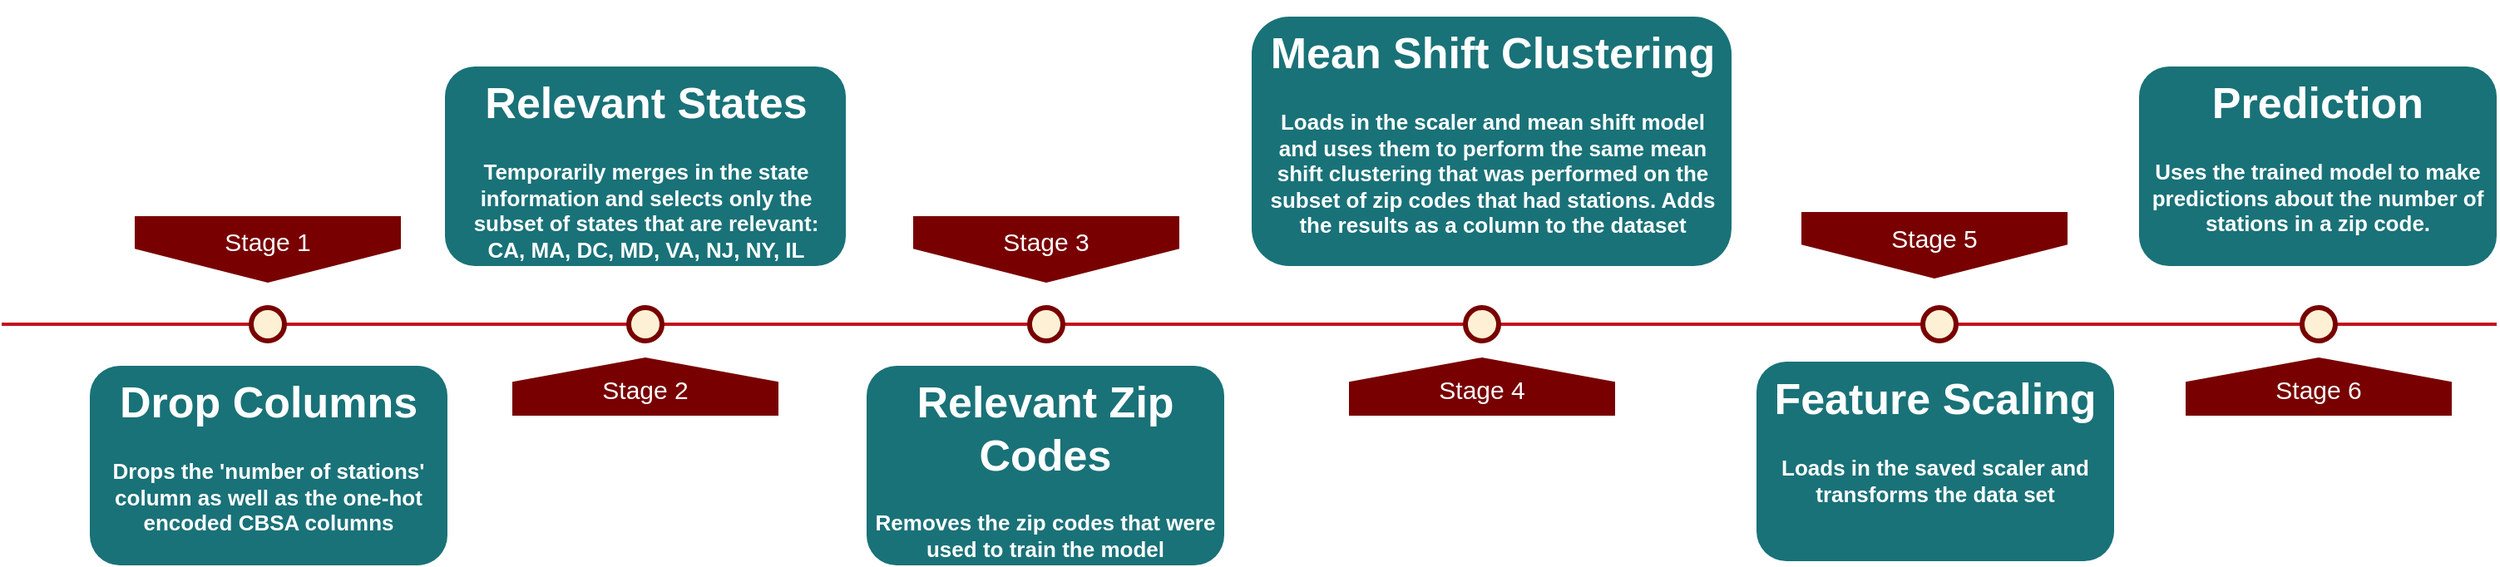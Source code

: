 <mxfile version="14.5.3" type="device"><diagram name="Page-1" id="82e54ff1-d628-8f03-85c4-9753963a91cd"><mxGraphModel dx="1038" dy="491" grid="1" gridSize="10" guides="1" tooltips="1" connect="1" arrows="1" fold="1" page="1" pageScale="1" pageWidth="1100" pageHeight="850" background="#ffffff" math="0" shadow="0"><root><mxCell id="0"/><mxCell id="1" parent="0"/><mxCell id="4ec97bd9e5d20128-1" value="" style="line;strokeWidth=2;html=1;fillColor=none;fontSize=28;fontColor=#004D99;strokeColor=#C1121F;" parent="1" vertex="1"><mxGeometry x="40" y="400" width="1000" height="10" as="geometry"/></mxCell><mxCell id="4ec97bd9e5d20128-5" value="Stage 1" style="shape=offPageConnector;whiteSpace=wrap;html=1;fontSize=15;fontColor=#FFFFFF;size=0.509;verticalAlign=top;strokeColor=none;fillColor=#780000;" parent="1" vertex="1"><mxGeometry x="120" y="340" width="160" height="40" as="geometry"/></mxCell><mxCell id="4ec97bd9e5d20128-6" value="&lt;span&gt;Stage 3&lt;/span&gt;" style="shape=offPageConnector;whiteSpace=wrap;html=1;fontSize=15;fontColor=#FFFFFF;size=0.509;verticalAlign=top;strokeColor=none;fillColor=#780000;" parent="1" vertex="1"><mxGeometry x="588" y="340" width="160" height="40" as="geometry"/></mxCell><mxCell id="4ec97bd9e5d20128-7" value="&lt;span&gt;Stage 2&lt;/span&gt;" style="shape=offPageConnector;whiteSpace=wrap;html=1;fontSize=15;fontColor=#FFFFFF;size=0.418;flipV=1;verticalAlign=bottom;strokeColor=none;spacingBottom=4;fillColor=#780000;" parent="1" vertex="1"><mxGeometry x="347" y="425" width="160" height="35" as="geometry"/></mxCell><mxCell id="4ec97bd9e5d20128-8" value="&lt;span&gt;Stage 4&lt;/span&gt;" style="shape=offPageConnector;whiteSpace=wrap;html=1;fontSize=15;fontColor=#FFFFFF;size=0.418;flipV=1;verticalAlign=bottom;strokeColor=none;spacingBottom=4;fillColor=#780000;" parent="1" vertex="1"><mxGeometry x="850" y="425" width="160" height="35" as="geometry"/></mxCell><mxCell id="4ec97bd9e5d20128-9" value="" style="ellipse;whiteSpace=wrap;html=1;fontSize=28;fontColor=#004D99;strokeWidth=3;strokeColor=#780000;fillColor=#FDF0D5;" parent="1" vertex="1"><mxGeometry x="190" y="395" width="20" height="20" as="geometry"/></mxCell><mxCell id="4ec97bd9e5d20128-14" value="&lt;h1&gt;Drop Columns&lt;/h1&gt;&lt;p&gt;Drops the 'number of stations' column as well as the one-hot encoded CBSA columns&lt;/p&gt;" style="text;html=1;spacing=5;spacingTop=-20;whiteSpace=wrap;overflow=hidden;strokeColor=none;strokeWidth=3;fontSize=13;align=center;rounded=1;fillColor=#197278;fontColor=#FFFFFF;fontStyle=1" parent="1" vertex="1"><mxGeometry x="93" y="430" width="215" height="120" as="geometry"/></mxCell><mxCell id="4ec97bd9e5d20128-16" value="&lt;h1&gt;Relevant States&lt;/h1&gt;&lt;p&gt;Temporarily merges in the state information and selects only the subset of states that are relevant: CA, MA, DC, MD, VA, NJ, NY, IL&lt;/p&gt;" style="text;html=1;spacing=5;spacingTop=-20;whiteSpace=wrap;overflow=hidden;strokeColor=none;strokeWidth=3;fontSize=13;align=center;rounded=1;fillColor=#197278;fontColor=#FFFFFF;fontStyle=1" parent="1" vertex="1"><mxGeometry x="306.5" y="250" width="241" height="120" as="geometry"/></mxCell><mxCell id="4ec97bd9e5d20128-17" value="&lt;h1&gt;Relevant Zip Codes&lt;/h1&gt;&lt;p&gt;Removes the zip codes that were used to train the model&lt;/p&gt;" style="text;html=1;spacing=5;spacingTop=-20;whiteSpace=wrap;overflow=hidden;strokeColor=none;strokeWidth=3;fontSize=13;align=center;rounded=1;fillColor=#197278;fontColor=#FFFFFF;fontStyle=1" parent="1" vertex="1"><mxGeometry x="560" y="430" width="215" height="120" as="geometry"/></mxCell><mxCell id="4ec97bd9e5d20128-18" value="&lt;h1&gt;Mean Shift Clustering&lt;/h1&gt;&lt;p&gt;Loads in the scaler and mean shift model and uses them to perform the same mean shift clustering that was performed on the subset of zip codes that had stations. Adds the results as a column to the dataset&lt;/p&gt;" style="text;html=1;spacing=5;spacingTop=-20;whiteSpace=wrap;overflow=hidden;strokeColor=none;strokeWidth=3;fontSize=13;align=center;rounded=1;fillColor=#197278;fontColor=#FFFFFF;fontStyle=1" parent="1" vertex="1"><mxGeometry x="791.5" y="220" width="288.5" height="150" as="geometry"/></mxCell><mxCell id="TyJvS22U6epao48yPXK1-1" value="" style="line;strokeWidth=2;html=1;fillColor=none;fontSize=28;fontColor=#004D99;strokeColor=#C1121F;" vertex="1" parent="1"><mxGeometry x="1020" y="400" width="520" height="10" as="geometry"/></mxCell><mxCell id="TyJvS22U6epao48yPXK1-2" value="Stage 5" style="shape=offPageConnector;whiteSpace=wrap;html=1;fontSize=15;fontColor=#FFFFFF;size=0.509;verticalAlign=top;strokeColor=none;fillColor=#780000;" vertex="1" parent="1"><mxGeometry x="1122" y="337.5" width="160" height="40" as="geometry"/></mxCell><mxCell id="TyJvS22U6epao48yPXK1-4" value="&lt;span&gt;Stage 6&lt;/span&gt;" style="shape=offPageConnector;whiteSpace=wrap;html=1;fontSize=15;fontColor=#FFFFFF;size=0.418;flipV=1;verticalAlign=bottom;strokeColor=none;spacingBottom=4;fillColor=#780000;" vertex="1" parent="1"><mxGeometry x="1353" y="425" width="160" height="35" as="geometry"/></mxCell><mxCell id="TyJvS22U6epao48yPXK1-10" value="&lt;h1&gt;Feature Scaling&lt;/h1&gt;&lt;p&gt;Loads in the saved scaler and transforms the data set&lt;/p&gt;" style="text;html=1;spacing=5;spacingTop=-20;whiteSpace=wrap;overflow=hidden;strokeColor=none;strokeWidth=3;fontSize=13;align=center;rounded=1;fillColor=#197278;fontColor=#FFFFFF;fontStyle=1" vertex="1" parent="1"><mxGeometry x="1095" y="427.5" width="215" height="120" as="geometry"/></mxCell><mxCell id="TyJvS22U6epao48yPXK1-11" value="&lt;h1&gt;Prediction&lt;/h1&gt;&lt;p&gt;Uses the trained model to make predictions about the number of stations in a zip code.&lt;/p&gt;" style="text;html=1;spacing=5;spacingTop=-20;whiteSpace=wrap;overflow=hidden;strokeColor=none;strokeWidth=3;fontSize=13;align=center;rounded=1;fillColor=#197278;fontColor=#FFFFFF;fontStyle=1" vertex="1" parent="1"><mxGeometry x="1325" y="250" width="215" height="120" as="geometry"/></mxCell><mxCell id="TyJvS22U6epao48yPXK1-14" value="" style="ellipse;whiteSpace=wrap;html=1;fontSize=28;fontColor=#004D99;strokeWidth=3;strokeColor=#780000;fillColor=#FDF0D5;" vertex="1" parent="1"><mxGeometry x="417" y="395" width="20" height="20" as="geometry"/></mxCell><mxCell id="TyJvS22U6epao48yPXK1-15" value="" style="ellipse;whiteSpace=wrap;html=1;fontSize=28;fontColor=#004D99;strokeWidth=3;strokeColor=#780000;fillColor=#FDF0D5;" vertex="1" parent="1"><mxGeometry x="658" y="395" width="20" height="20" as="geometry"/></mxCell><mxCell id="TyJvS22U6epao48yPXK1-16" value="" style="ellipse;whiteSpace=wrap;html=1;fontSize=28;fontColor=#004D99;strokeWidth=3;strokeColor=#780000;fillColor=#fdf0d5;" vertex="1" parent="1"><mxGeometry x="920" y="395" width="20" height="20" as="geometry"/></mxCell><mxCell id="TyJvS22U6epao48yPXK1-17" value="" style="ellipse;whiteSpace=wrap;html=1;fontSize=28;fontColor=#004D99;strokeWidth=3;strokeColor=#780000;fillColor=#FDF0D5;" vertex="1" parent="1"><mxGeometry x="1195" y="395" width="20" height="20" as="geometry"/></mxCell><mxCell id="TyJvS22U6epao48yPXK1-18" value="" style="ellipse;whiteSpace=wrap;html=1;fontSize=28;fontColor=#004D99;strokeWidth=3;strokeColor=#780000;fillColor=#FDF0D5;" vertex="1" parent="1"><mxGeometry x="1423" y="395" width="20" height="20" as="geometry"/></mxCell></root></mxGraphModel></diagram></mxfile>